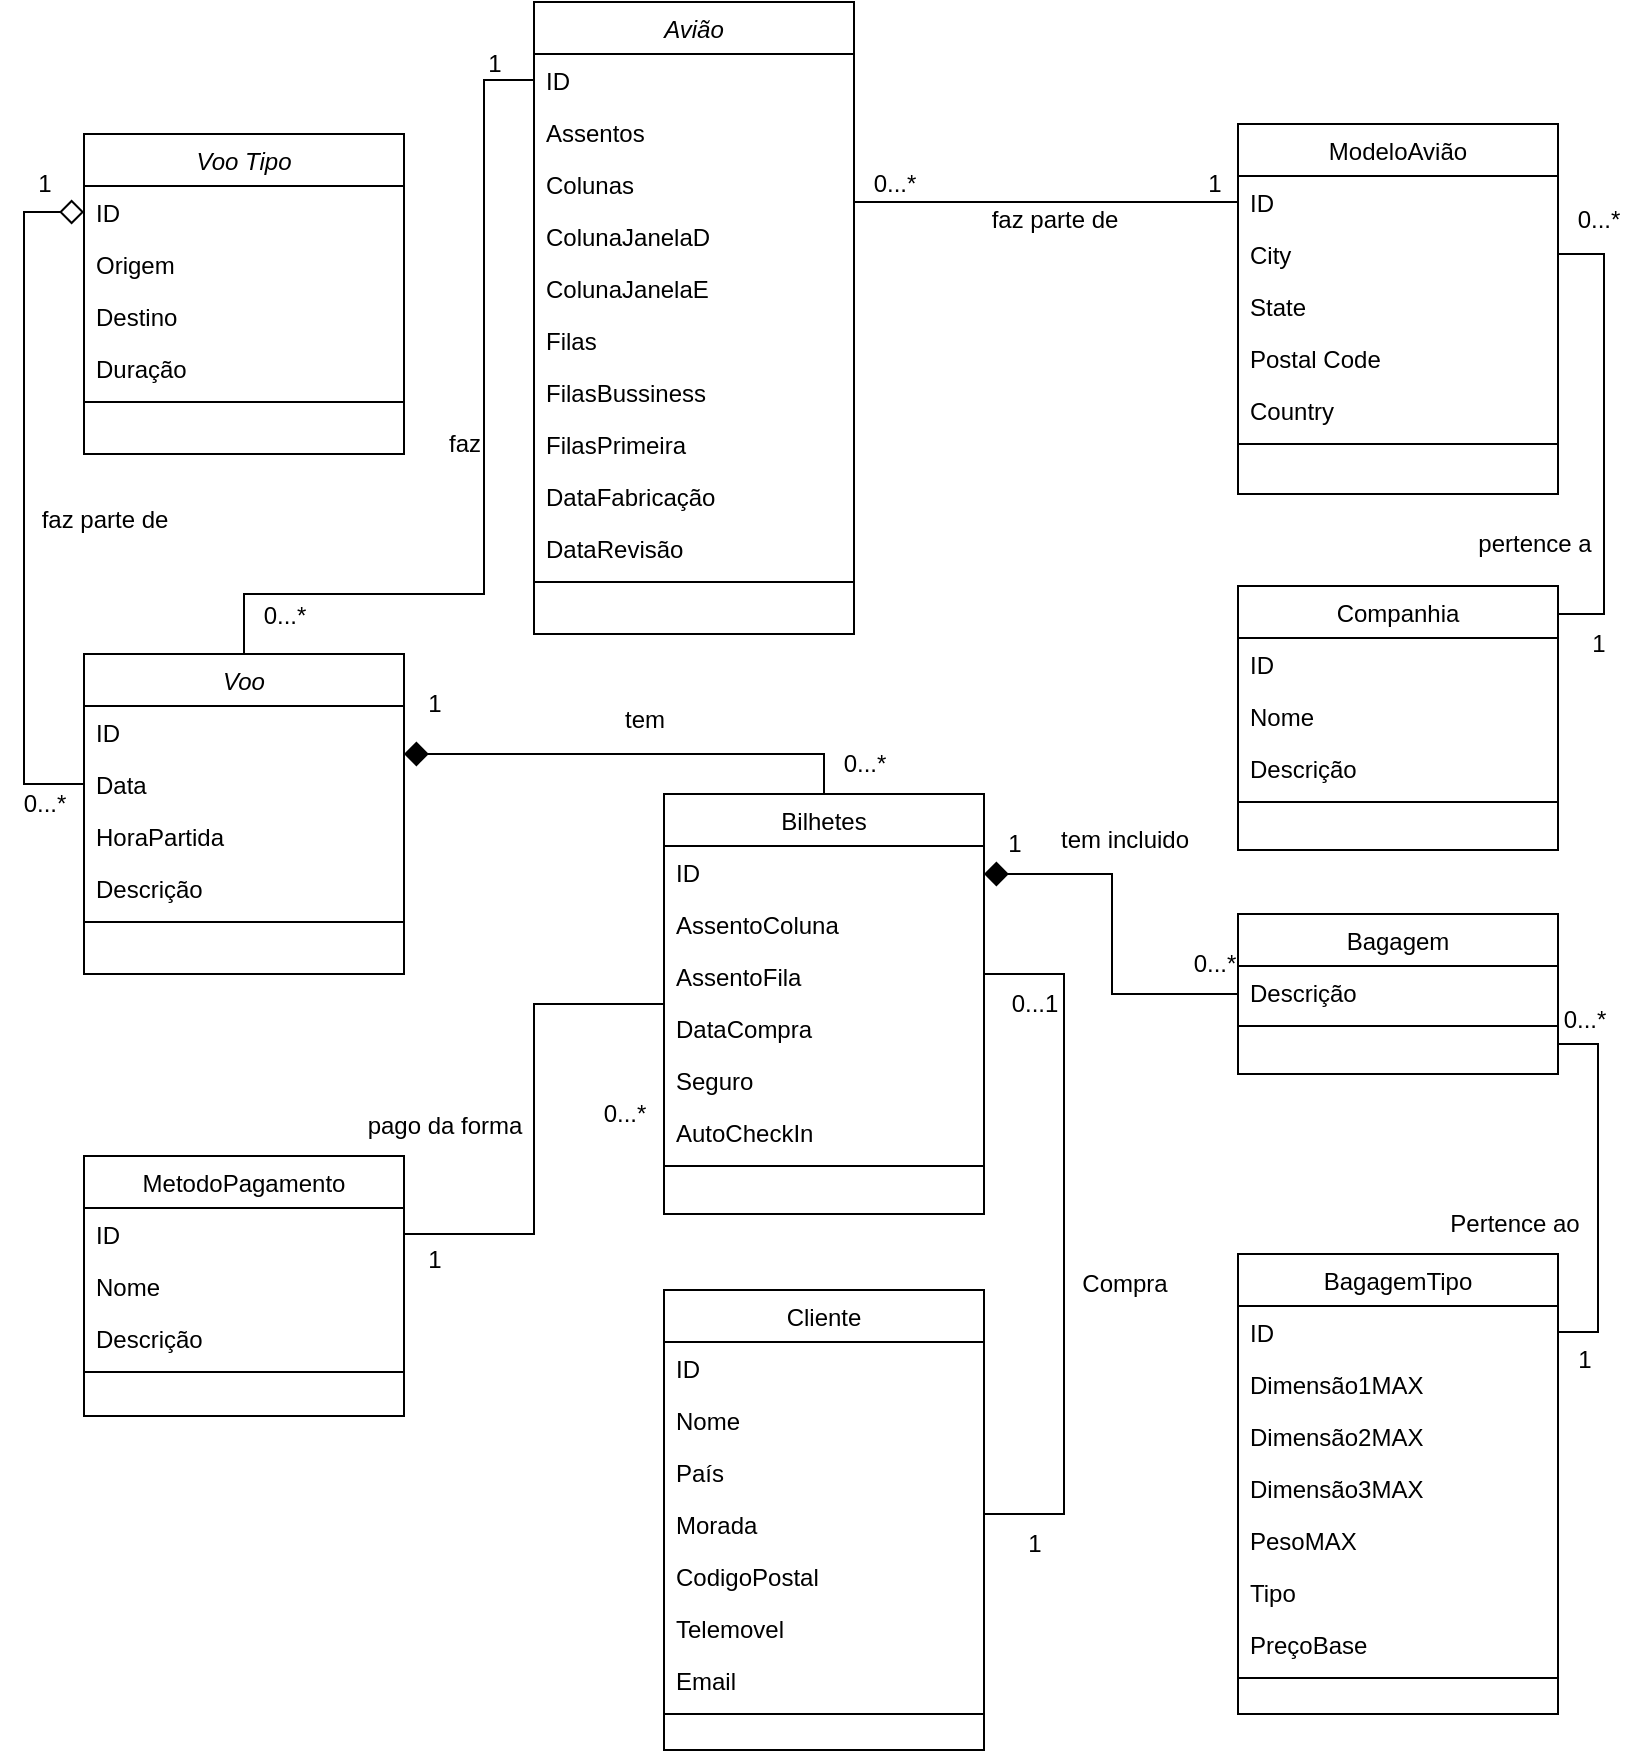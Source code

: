 <mxfile version="22.1.17" type="device">
  <diagram id="C5RBs43oDa-KdzZeNtuy" name="Page-1">
    <mxGraphModel dx="1434" dy="772" grid="1" gridSize="10" guides="1" tooltips="1" connect="1" arrows="1" fold="1" page="1" pageScale="1" pageWidth="827" pageHeight="1169" math="0" shadow="0">
      <root>
        <mxCell id="WIyWlLk6GJQsqaUBKTNV-0" />
        <mxCell id="WIyWlLk6GJQsqaUBKTNV-1" parent="WIyWlLk6GJQsqaUBKTNV-0" />
        <mxCell id="zkfFHV4jXpPFQw0GAbJ--0" value="Avião" style="swimlane;fontStyle=2;align=center;verticalAlign=top;childLayout=stackLayout;horizontal=1;startSize=26;horizontalStack=0;resizeParent=1;resizeLast=0;collapsible=1;marginBottom=0;rounded=0;shadow=0;strokeWidth=1;" parent="WIyWlLk6GJQsqaUBKTNV-1" vertex="1">
          <mxGeometry x="275" y="14" width="160" height="316" as="geometry">
            <mxRectangle x="230" y="140" width="160" height="26" as="alternateBounds" />
          </mxGeometry>
        </mxCell>
        <mxCell id="zkfFHV4jXpPFQw0GAbJ--1" value="ID" style="text;align=left;verticalAlign=top;spacingLeft=4;spacingRight=4;overflow=hidden;rotatable=0;points=[[0,0.5],[1,0.5]];portConstraint=eastwest;" parent="zkfFHV4jXpPFQw0GAbJ--0" vertex="1">
          <mxGeometry y="26" width="160" height="26" as="geometry" />
        </mxCell>
        <mxCell id="zkfFHV4jXpPFQw0GAbJ--3" value="Assentos" style="text;align=left;verticalAlign=top;spacingLeft=4;spacingRight=4;overflow=hidden;rotatable=0;points=[[0,0.5],[1,0.5]];portConstraint=eastwest;rounded=0;shadow=0;html=0;" parent="zkfFHV4jXpPFQw0GAbJ--0" vertex="1">
          <mxGeometry y="52" width="160" height="26" as="geometry" />
        </mxCell>
        <mxCell id="Wv0Kw1sdwFfKHBFZQOiC-17" value="Colunas" style="text;align=left;verticalAlign=top;spacingLeft=4;spacingRight=4;overflow=hidden;rotatable=0;points=[[0,0.5],[1,0.5]];portConstraint=eastwest;rounded=0;shadow=0;html=0;" parent="zkfFHV4jXpPFQw0GAbJ--0" vertex="1">
          <mxGeometry y="78" width="160" height="26" as="geometry" />
        </mxCell>
        <mxCell id="Wv0Kw1sdwFfKHBFZQOiC-18" value="ColunaJanelaD" style="text;align=left;verticalAlign=top;spacingLeft=4;spacingRight=4;overflow=hidden;rotatable=0;points=[[0,0.5],[1,0.5]];portConstraint=eastwest;rounded=0;shadow=0;html=0;" parent="zkfFHV4jXpPFQw0GAbJ--0" vertex="1">
          <mxGeometry y="104" width="160" height="26" as="geometry" />
        </mxCell>
        <mxCell id="Wv0Kw1sdwFfKHBFZQOiC-19" value="ColunaJanelaE" style="text;align=left;verticalAlign=top;spacingLeft=4;spacingRight=4;overflow=hidden;rotatable=0;points=[[0,0.5],[1,0.5]];portConstraint=eastwest;rounded=0;shadow=0;html=0;" parent="zkfFHV4jXpPFQw0GAbJ--0" vertex="1">
          <mxGeometry y="130" width="160" height="26" as="geometry" />
        </mxCell>
        <mxCell id="Wv0Kw1sdwFfKHBFZQOiC-20" value="Filas" style="text;align=left;verticalAlign=top;spacingLeft=4;spacingRight=4;overflow=hidden;rotatable=0;points=[[0,0.5],[1,0.5]];portConstraint=eastwest;rounded=0;shadow=0;html=0;" parent="zkfFHV4jXpPFQw0GAbJ--0" vertex="1">
          <mxGeometry y="156" width="160" height="26" as="geometry" />
        </mxCell>
        <mxCell id="Wv0Kw1sdwFfKHBFZQOiC-21" value="FilasBussiness" style="text;align=left;verticalAlign=top;spacingLeft=4;spacingRight=4;overflow=hidden;rotatable=0;points=[[0,0.5],[1,0.5]];portConstraint=eastwest;rounded=0;shadow=0;html=0;" parent="zkfFHV4jXpPFQw0GAbJ--0" vertex="1">
          <mxGeometry y="182" width="160" height="26" as="geometry" />
        </mxCell>
        <mxCell id="Wv0Kw1sdwFfKHBFZQOiC-22" value="FilasPrimeira" style="text;align=left;verticalAlign=top;spacingLeft=4;spacingRight=4;overflow=hidden;rotatable=0;points=[[0,0.5],[1,0.5]];portConstraint=eastwest;rounded=0;shadow=0;html=0;" parent="zkfFHV4jXpPFQw0GAbJ--0" vertex="1">
          <mxGeometry y="208" width="160" height="26" as="geometry" />
        </mxCell>
        <mxCell id="Wv0Kw1sdwFfKHBFZQOiC-23" value="DataFabricação" style="text;align=left;verticalAlign=top;spacingLeft=4;spacingRight=4;overflow=hidden;rotatable=0;points=[[0,0.5],[1,0.5]];portConstraint=eastwest;rounded=0;shadow=0;html=0;" parent="zkfFHV4jXpPFQw0GAbJ--0" vertex="1">
          <mxGeometry y="234" width="160" height="26" as="geometry" />
        </mxCell>
        <mxCell id="Wv0Kw1sdwFfKHBFZQOiC-24" value="DataRevisão" style="text;align=left;verticalAlign=top;spacingLeft=4;spacingRight=4;overflow=hidden;rotatable=0;points=[[0,0.5],[1,0.5]];portConstraint=eastwest;rounded=0;shadow=0;html=0;" parent="zkfFHV4jXpPFQw0GAbJ--0" vertex="1">
          <mxGeometry y="260" width="160" height="26" as="geometry" />
        </mxCell>
        <mxCell id="HFDflKQGZGlNmshFSB-5-81" value="" style="line;html=1;strokeWidth=1;align=left;verticalAlign=middle;spacingTop=-1;spacingLeft=3;spacingRight=3;rotatable=0;labelPosition=right;points=[];portConstraint=eastwest;" vertex="1" parent="zkfFHV4jXpPFQw0GAbJ--0">
          <mxGeometry y="286" width="160" height="8" as="geometry" />
        </mxCell>
        <mxCell id="zkfFHV4jXpPFQw0GAbJ--6" value="Cliente" style="swimlane;fontStyle=0;align=center;verticalAlign=top;childLayout=stackLayout;horizontal=1;startSize=26;horizontalStack=0;resizeParent=1;resizeLast=0;collapsible=1;marginBottom=0;rounded=0;shadow=0;strokeWidth=1;" parent="WIyWlLk6GJQsqaUBKTNV-1" vertex="1">
          <mxGeometry x="340" y="658" width="160" height="230" as="geometry">
            <mxRectangle x="90" y="600" width="160" height="26" as="alternateBounds" />
          </mxGeometry>
        </mxCell>
        <mxCell id="zkfFHV4jXpPFQw0GAbJ--7" value="ID" style="text;align=left;verticalAlign=top;spacingLeft=4;spacingRight=4;overflow=hidden;rotatable=0;points=[[0,0.5],[1,0.5]];portConstraint=eastwest;" parent="zkfFHV4jXpPFQw0GAbJ--6" vertex="1">
          <mxGeometry y="26" width="160" height="26" as="geometry" />
        </mxCell>
        <mxCell id="zkfFHV4jXpPFQw0GAbJ--8" value="Nome" style="text;align=left;verticalAlign=top;spacingLeft=4;spacingRight=4;overflow=hidden;rotatable=0;points=[[0,0.5],[1,0.5]];portConstraint=eastwest;rounded=0;shadow=0;html=0;" parent="zkfFHV4jXpPFQw0GAbJ--6" vertex="1">
          <mxGeometry y="52" width="160" height="26" as="geometry" />
        </mxCell>
        <mxCell id="nn8XLu67sMLuScSWn0Wt-12" value="País" style="text;align=left;verticalAlign=top;spacingLeft=4;spacingRight=4;overflow=hidden;rotatable=0;points=[[0,0.5],[1,0.5]];portConstraint=eastwest;rounded=0;shadow=0;html=0;" parent="zkfFHV4jXpPFQw0GAbJ--6" vertex="1">
          <mxGeometry y="78" width="160" height="26" as="geometry" />
        </mxCell>
        <mxCell id="HFDflKQGZGlNmshFSB-5-25" value="Morada" style="text;align=left;verticalAlign=top;spacingLeft=4;spacingRight=4;overflow=hidden;rotatable=0;points=[[0,0.5],[1,0.5]];portConstraint=eastwest;rounded=0;shadow=0;html=0;" vertex="1" parent="zkfFHV4jXpPFQw0GAbJ--6">
          <mxGeometry y="104" width="160" height="26" as="geometry" />
        </mxCell>
        <mxCell id="HFDflKQGZGlNmshFSB-5-26" value="CodigoPostal" style="text;align=left;verticalAlign=top;spacingLeft=4;spacingRight=4;overflow=hidden;rotatable=0;points=[[0,0.5],[1,0.5]];portConstraint=eastwest;rounded=0;shadow=0;html=0;" vertex="1" parent="zkfFHV4jXpPFQw0GAbJ--6">
          <mxGeometry y="130" width="160" height="26" as="geometry" />
        </mxCell>
        <mxCell id="HFDflKQGZGlNmshFSB-5-27" value="Telemovel" style="text;align=left;verticalAlign=top;spacingLeft=4;spacingRight=4;overflow=hidden;rotatable=0;points=[[0,0.5],[1,0.5]];portConstraint=eastwest;rounded=0;shadow=0;html=0;" vertex="1" parent="zkfFHV4jXpPFQw0GAbJ--6">
          <mxGeometry y="156" width="160" height="26" as="geometry" />
        </mxCell>
        <mxCell id="HFDflKQGZGlNmshFSB-5-28" value="Email" style="text;align=left;verticalAlign=top;spacingLeft=4;spacingRight=4;overflow=hidden;rotatable=0;points=[[0,0.5],[1,0.5]];portConstraint=eastwest;rounded=0;shadow=0;html=0;" vertex="1" parent="zkfFHV4jXpPFQw0GAbJ--6">
          <mxGeometry y="182" width="160" height="26" as="geometry" />
        </mxCell>
        <mxCell id="HFDflKQGZGlNmshFSB-5-44" value="" style="line;html=1;strokeWidth=1;align=left;verticalAlign=middle;spacingTop=-1;spacingLeft=3;spacingRight=3;rotatable=0;labelPosition=right;points=[];portConstraint=eastwest;" vertex="1" parent="zkfFHV4jXpPFQw0GAbJ--6">
          <mxGeometry y="208" width="160" height="8" as="geometry" />
        </mxCell>
        <mxCell id="zkfFHV4jXpPFQw0GAbJ--12" value="" style="endArrow=none;endSize=10;endFill=0;shadow=0;strokeWidth=1;rounded=0;edgeStyle=orthogonalEdgeStyle;elbow=vertical;" parent="WIyWlLk6GJQsqaUBKTNV-1" source="zkfFHV4jXpPFQw0GAbJ--6" edge="1">
          <mxGeometry width="160" relative="1" as="geometry">
            <mxPoint x="170" y="443" as="sourcePoint" />
            <mxPoint x="500" y="500" as="targetPoint" />
            <Array as="points">
              <mxPoint x="540" y="770" />
              <mxPoint x="540" y="500" />
            </Array>
          </mxGeometry>
        </mxCell>
        <mxCell id="zkfFHV4jXpPFQw0GAbJ--17" value="ModeloAvião" style="swimlane;fontStyle=0;align=center;verticalAlign=top;childLayout=stackLayout;horizontal=1;startSize=26;horizontalStack=0;resizeParent=1;resizeLast=0;collapsible=1;marginBottom=0;rounded=0;shadow=0;strokeWidth=1;" parent="WIyWlLk6GJQsqaUBKTNV-1" vertex="1">
          <mxGeometry x="627" y="75" width="160" height="185" as="geometry">
            <mxRectangle x="550" y="140" width="160" height="26" as="alternateBounds" />
          </mxGeometry>
        </mxCell>
        <mxCell id="zkfFHV4jXpPFQw0GAbJ--18" value="ID" style="text;align=left;verticalAlign=top;spacingLeft=4;spacingRight=4;overflow=hidden;rotatable=0;points=[[0,0.5],[1,0.5]];portConstraint=eastwest;" parent="zkfFHV4jXpPFQw0GAbJ--17" vertex="1">
          <mxGeometry y="26" width="160" height="26" as="geometry" />
        </mxCell>
        <mxCell id="zkfFHV4jXpPFQw0GAbJ--19" value="City" style="text;align=left;verticalAlign=top;spacingLeft=4;spacingRight=4;overflow=hidden;rotatable=0;points=[[0,0.5],[1,0.5]];portConstraint=eastwest;rounded=0;shadow=0;html=0;" parent="zkfFHV4jXpPFQw0GAbJ--17" vertex="1">
          <mxGeometry y="52" width="160" height="26" as="geometry" />
        </mxCell>
        <mxCell id="zkfFHV4jXpPFQw0GAbJ--20" value="State" style="text;align=left;verticalAlign=top;spacingLeft=4;spacingRight=4;overflow=hidden;rotatable=0;points=[[0,0.5],[1,0.5]];portConstraint=eastwest;rounded=0;shadow=0;html=0;" parent="zkfFHV4jXpPFQw0GAbJ--17" vertex="1">
          <mxGeometry y="78" width="160" height="26" as="geometry" />
        </mxCell>
        <mxCell id="zkfFHV4jXpPFQw0GAbJ--21" value="Postal Code" style="text;align=left;verticalAlign=top;spacingLeft=4;spacingRight=4;overflow=hidden;rotatable=0;points=[[0,0.5],[1,0.5]];portConstraint=eastwest;rounded=0;shadow=0;html=0;" parent="zkfFHV4jXpPFQw0GAbJ--17" vertex="1">
          <mxGeometry y="104" width="160" height="26" as="geometry" />
        </mxCell>
        <mxCell id="zkfFHV4jXpPFQw0GAbJ--22" value="Country" style="text;align=left;verticalAlign=top;spacingLeft=4;spacingRight=4;overflow=hidden;rotatable=0;points=[[0,0.5],[1,0.5]];portConstraint=eastwest;rounded=0;shadow=0;html=0;" parent="zkfFHV4jXpPFQw0GAbJ--17" vertex="1">
          <mxGeometry y="130" width="160" height="26" as="geometry" />
        </mxCell>
        <mxCell id="HFDflKQGZGlNmshFSB-5-82" value="" style="line;html=1;strokeWidth=1;align=left;verticalAlign=middle;spacingTop=-1;spacingLeft=3;spacingRight=3;rotatable=0;labelPosition=right;points=[];portConstraint=eastwest;" vertex="1" parent="zkfFHV4jXpPFQw0GAbJ--17">
          <mxGeometry y="156" width="160" height="8" as="geometry" />
        </mxCell>
        <mxCell id="iLiX_4BjP5xDrhOlssZI-0" style="edgeStyle=orthogonalEdgeStyle;rounded=0;orthogonalLoop=1;jettySize=auto;html=1;endArrow=none;endFill=0;startArrow=diamond;startFill=0;startSize=10;" parent="WIyWlLk6GJQsqaUBKTNV-1" source="nn8XLu67sMLuScSWn0Wt-0" target="nn8XLu67sMLuScSWn0Wt-6" edge="1">
          <mxGeometry relative="1" as="geometry">
            <Array as="points">
              <mxPoint x="20" y="119" />
              <mxPoint x="20" y="405" />
            </Array>
            <mxPoint x="50" y="405" as="targetPoint" />
          </mxGeometry>
        </mxCell>
        <mxCell id="nn8XLu67sMLuScSWn0Wt-0" value="Voo Tipo" style="swimlane;fontStyle=2;align=center;verticalAlign=top;childLayout=stackLayout;horizontal=1;startSize=26;horizontalStack=0;resizeParent=1;resizeLast=0;collapsible=1;marginBottom=0;rounded=0;shadow=0;strokeWidth=1;" parent="WIyWlLk6GJQsqaUBKTNV-1" vertex="1">
          <mxGeometry x="50" y="80" width="160" height="160" as="geometry">
            <mxRectangle x="230" y="140" width="160" height="26" as="alternateBounds" />
          </mxGeometry>
        </mxCell>
        <mxCell id="nn8XLu67sMLuScSWn0Wt-1" value="ID" style="text;align=left;verticalAlign=top;spacingLeft=4;spacingRight=4;overflow=hidden;rotatable=0;points=[[0,0.5],[1,0.5]];portConstraint=eastwest;" parent="nn8XLu67sMLuScSWn0Wt-0" vertex="1">
          <mxGeometry y="26" width="160" height="26" as="geometry" />
        </mxCell>
        <mxCell id="nn8XLu67sMLuScSWn0Wt-2" value="Origem" style="text;align=left;verticalAlign=top;spacingLeft=4;spacingRight=4;overflow=hidden;rotatable=0;points=[[0,0.5],[1,0.5]];portConstraint=eastwest;rounded=0;shadow=0;html=0;" parent="nn8XLu67sMLuScSWn0Wt-0" vertex="1">
          <mxGeometry y="52" width="160" height="26" as="geometry" />
        </mxCell>
        <mxCell id="nn8XLu67sMLuScSWn0Wt-3" value="Destino" style="text;align=left;verticalAlign=top;spacingLeft=4;spacingRight=4;overflow=hidden;rotatable=0;points=[[0,0.5],[1,0.5]];portConstraint=eastwest;rounded=0;shadow=0;html=0;" parent="nn8XLu67sMLuScSWn0Wt-0" vertex="1">
          <mxGeometry y="78" width="160" height="26" as="geometry" />
        </mxCell>
        <mxCell id="Wv0Kw1sdwFfKHBFZQOiC-16" value="Duração" style="text;align=left;verticalAlign=top;spacingLeft=4;spacingRight=4;overflow=hidden;rotatable=0;points=[[0,0.5],[1,0.5]];portConstraint=eastwest;rounded=0;shadow=0;html=0;" parent="nn8XLu67sMLuScSWn0Wt-0" vertex="1">
          <mxGeometry y="104" width="160" height="26" as="geometry" />
        </mxCell>
        <mxCell id="HFDflKQGZGlNmshFSB-5-80" value="" style="line;html=1;strokeWidth=1;align=left;verticalAlign=middle;spacingTop=-1;spacingLeft=3;spacingRight=3;rotatable=0;labelPosition=right;points=[];portConstraint=eastwest;" vertex="1" parent="nn8XLu67sMLuScSWn0Wt-0">
          <mxGeometry y="130" width="160" height="8" as="geometry" />
        </mxCell>
        <mxCell id="nn8XLu67sMLuScSWn0Wt-6" value="Voo" style="swimlane;fontStyle=2;align=center;verticalAlign=top;childLayout=stackLayout;horizontal=1;startSize=26;horizontalStack=0;resizeParent=1;resizeLast=0;collapsible=1;marginBottom=0;rounded=0;shadow=0;strokeWidth=1;" parent="WIyWlLk6GJQsqaUBKTNV-1" vertex="1">
          <mxGeometry x="50" y="340" width="160" height="160" as="geometry">
            <mxRectangle x="230" y="140" width="160" height="26" as="alternateBounds" />
          </mxGeometry>
        </mxCell>
        <mxCell id="nn8XLu67sMLuScSWn0Wt-7" value="ID" style="text;align=left;verticalAlign=top;spacingLeft=4;spacingRight=4;overflow=hidden;rotatable=0;points=[[0,0.5],[1,0.5]];portConstraint=eastwest;" parent="nn8XLu67sMLuScSWn0Wt-6" vertex="1">
          <mxGeometry y="26" width="160" height="26" as="geometry" />
        </mxCell>
        <mxCell id="Wv0Kw1sdwFfKHBFZQOiC-13" value="Data" style="text;align=left;verticalAlign=top;spacingLeft=4;spacingRight=4;overflow=hidden;rotatable=0;points=[[0,0.5],[1,0.5]];portConstraint=eastwest;rounded=0;shadow=0;html=0;" parent="nn8XLu67sMLuScSWn0Wt-6" vertex="1">
          <mxGeometry y="52" width="160" height="26" as="geometry" />
        </mxCell>
        <mxCell id="Wv0Kw1sdwFfKHBFZQOiC-14" value="HoraPartida" style="text;align=left;verticalAlign=top;spacingLeft=4;spacingRight=4;overflow=hidden;rotatable=0;points=[[0,0.5],[1,0.5]];portConstraint=eastwest;rounded=0;shadow=0;html=0;" parent="nn8XLu67sMLuScSWn0Wt-6" vertex="1">
          <mxGeometry y="78" width="160" height="26" as="geometry" />
        </mxCell>
        <mxCell id="Wv0Kw1sdwFfKHBFZQOiC-15" value="Descrição" style="text;align=left;verticalAlign=top;spacingLeft=4;spacingRight=4;overflow=hidden;rotatable=0;points=[[0,0.5],[1,0.5]];portConstraint=eastwest;rounded=0;shadow=0;html=0;" parent="nn8XLu67sMLuScSWn0Wt-6" vertex="1">
          <mxGeometry y="104" width="160" height="26" as="geometry" />
        </mxCell>
        <mxCell id="HFDflKQGZGlNmshFSB-5-79" value="" style="line;html=1;strokeWidth=1;align=left;verticalAlign=middle;spacingTop=-1;spacingLeft=3;spacingRight=3;rotatable=0;labelPosition=right;points=[];portConstraint=eastwest;" vertex="1" parent="nn8XLu67sMLuScSWn0Wt-6">
          <mxGeometry y="130" width="160" height="8" as="geometry" />
        </mxCell>
        <mxCell id="iLiX_4BjP5xDrhOlssZI-1" style="edgeStyle=orthogonalEdgeStyle;rounded=0;orthogonalLoop=1;jettySize=auto;html=1;endArrow=none;endFill=0;" parent="WIyWlLk6GJQsqaUBKTNV-1" source="zkfFHV4jXpPFQw0GAbJ--1" target="nn8XLu67sMLuScSWn0Wt-6" edge="1">
          <mxGeometry relative="1" as="geometry">
            <Array as="points">
              <mxPoint x="250" y="53" />
              <mxPoint x="250" y="310" />
              <mxPoint x="130" y="310" />
            </Array>
            <mxPoint x="130" y="418" as="targetPoint" />
          </mxGeometry>
        </mxCell>
        <mxCell id="iLiX_4BjP5xDrhOlssZI-2" value="0...*" style="text;html=1;align=center;verticalAlign=middle;resizable=0;points=[];autosize=1;strokeColor=none;fillColor=none;" parent="WIyWlLk6GJQsqaUBKTNV-1" vertex="1">
          <mxGeometry x="130" y="306" width="40" height="30" as="geometry" />
        </mxCell>
        <mxCell id="iLiX_4BjP5xDrhOlssZI-3" value="0...*" style="text;html=1;align=center;verticalAlign=middle;resizable=0;points=[];autosize=1;strokeColor=none;fillColor=none;" parent="WIyWlLk6GJQsqaUBKTNV-1" vertex="1">
          <mxGeometry x="10" y="400" width="40" height="30" as="geometry" />
        </mxCell>
        <mxCell id="Wv0Kw1sdwFfKHBFZQOiC-0" value="1" style="text;html=1;align=center;verticalAlign=middle;resizable=0;points=[];autosize=1;strokeColor=none;fillColor=none;" parent="WIyWlLk6GJQsqaUBKTNV-1" vertex="1">
          <mxGeometry x="15" y="90" width="30" height="30" as="geometry" />
        </mxCell>
        <mxCell id="Wv0Kw1sdwFfKHBFZQOiC-1" value="1" style="text;html=1;align=center;verticalAlign=middle;resizable=0;points=[];autosize=1;strokeColor=none;fillColor=none;" parent="WIyWlLk6GJQsqaUBKTNV-1" vertex="1">
          <mxGeometry x="240" y="30" width="30" height="30" as="geometry" />
        </mxCell>
        <mxCell id="Wv0Kw1sdwFfKHBFZQOiC-2" value="Bilhetes" style="swimlane;fontStyle=0;align=center;verticalAlign=top;childLayout=stackLayout;horizontal=1;startSize=26;horizontalStack=0;resizeParent=1;resizeLast=0;collapsible=1;marginBottom=0;rounded=0;shadow=0;strokeWidth=1;" parent="WIyWlLk6GJQsqaUBKTNV-1" vertex="1">
          <mxGeometry x="340" y="410" width="160" height="210" as="geometry">
            <mxRectangle x="90" y="600" width="160" height="26" as="alternateBounds" />
          </mxGeometry>
        </mxCell>
        <mxCell id="Wv0Kw1sdwFfKHBFZQOiC-3" value="ID" style="text;align=left;verticalAlign=top;spacingLeft=4;spacingRight=4;overflow=hidden;rotatable=0;points=[[0,0.5],[1,0.5]];portConstraint=eastwest;" parent="Wv0Kw1sdwFfKHBFZQOiC-2" vertex="1">
          <mxGeometry y="26" width="160" height="26" as="geometry" />
        </mxCell>
        <mxCell id="Wv0Kw1sdwFfKHBFZQOiC-7" value="AssentoColuna" style="text;align=left;verticalAlign=top;spacingLeft=4;spacingRight=4;overflow=hidden;rotatable=0;points=[[0,0.5],[1,0.5]];portConstraint=eastwest;rounded=0;shadow=0;html=0;" parent="Wv0Kw1sdwFfKHBFZQOiC-2" vertex="1">
          <mxGeometry y="52" width="160" height="26" as="geometry" />
        </mxCell>
        <mxCell id="Wv0Kw1sdwFfKHBFZQOiC-8" value="AssentoFila" style="text;align=left;verticalAlign=top;spacingLeft=4;spacingRight=4;overflow=hidden;rotatable=0;points=[[0,0.5],[1,0.5]];portConstraint=eastwest;rounded=0;shadow=0;html=0;" parent="Wv0Kw1sdwFfKHBFZQOiC-2" vertex="1">
          <mxGeometry y="78" width="160" height="26" as="geometry" />
        </mxCell>
        <mxCell id="Wv0Kw1sdwFfKHBFZQOiC-10" value="DataCompra" style="text;align=left;verticalAlign=top;spacingLeft=4;spacingRight=4;overflow=hidden;rotatable=0;points=[[0,0.5],[1,0.5]];portConstraint=eastwest;rounded=0;shadow=0;html=0;" parent="Wv0Kw1sdwFfKHBFZQOiC-2" vertex="1">
          <mxGeometry y="104" width="160" height="26" as="geometry" />
        </mxCell>
        <mxCell id="Wv0Kw1sdwFfKHBFZQOiC-11" value="Seguro" style="text;align=left;verticalAlign=top;spacingLeft=4;spacingRight=4;overflow=hidden;rotatable=0;points=[[0,0.5],[1,0.5]];portConstraint=eastwest;rounded=0;shadow=0;html=0;" parent="Wv0Kw1sdwFfKHBFZQOiC-2" vertex="1">
          <mxGeometry y="130" width="160" height="26" as="geometry" />
        </mxCell>
        <mxCell id="Wv0Kw1sdwFfKHBFZQOiC-12" value="AutoCheckIn" style="text;align=left;verticalAlign=top;spacingLeft=4;spacingRight=4;overflow=hidden;rotatable=0;points=[[0,0.5],[1,0.5]];portConstraint=eastwest;rounded=0;shadow=0;html=0;" parent="Wv0Kw1sdwFfKHBFZQOiC-2" vertex="1">
          <mxGeometry y="156" width="160" height="26" as="geometry" />
        </mxCell>
        <mxCell id="HFDflKQGZGlNmshFSB-5-45" value="" style="line;html=1;strokeWidth=1;align=left;verticalAlign=middle;spacingTop=-1;spacingLeft=3;spacingRight=3;rotatable=0;labelPosition=right;points=[];portConstraint=eastwest;" vertex="1" parent="Wv0Kw1sdwFfKHBFZQOiC-2">
          <mxGeometry y="182" width="160" height="8" as="geometry" />
        </mxCell>
        <mxCell id="Wv0Kw1sdwFfKHBFZQOiC-6" value="" style="endArrow=diamond;endSize=10;endFill=1;shadow=0;strokeWidth=1;rounded=0;edgeStyle=orthogonalEdgeStyle;" parent="WIyWlLk6GJQsqaUBKTNV-1" source="Wv0Kw1sdwFfKHBFZQOiC-2" target="nn8XLu67sMLuScSWn0Wt-6" edge="1">
          <mxGeometry width="160" relative="1" as="geometry">
            <mxPoint x="340" y="475" as="sourcePoint" />
            <mxPoint x="560" y="328" as="targetPoint" />
            <Array as="points">
              <mxPoint x="420" y="390" />
            </Array>
          </mxGeometry>
        </mxCell>
        <mxCell id="HFDflKQGZGlNmshFSB-5-0" value="0...*" style="text;html=1;align=center;verticalAlign=middle;resizable=0;points=[];autosize=1;strokeColor=none;fillColor=none;" vertex="1" parent="WIyWlLk6GJQsqaUBKTNV-1">
          <mxGeometry x="420" y="380" width="40" height="30" as="geometry" />
        </mxCell>
        <mxCell id="HFDflKQGZGlNmshFSB-5-1" value="1" style="text;html=1;align=center;verticalAlign=middle;resizable=0;points=[];autosize=1;strokeColor=none;fillColor=none;" vertex="1" parent="WIyWlLk6GJQsqaUBKTNV-1">
          <mxGeometry x="210" y="350" width="30" height="30" as="geometry" />
        </mxCell>
        <mxCell id="HFDflKQGZGlNmshFSB-5-4" style="edgeStyle=orthogonalEdgeStyle;rounded=0;orthogonalLoop=1;jettySize=auto;html=1;endArrow=none;endFill=0;" edge="1" parent="WIyWlLk6GJQsqaUBKTNV-1" source="zkfFHV4jXpPFQw0GAbJ--18" target="zkfFHV4jXpPFQw0GAbJ--0">
          <mxGeometry relative="1" as="geometry">
            <mxPoint x="435" y="79" as="targetPoint" />
            <Array as="points">
              <mxPoint x="490" y="114" />
              <mxPoint x="490" y="114" />
            </Array>
          </mxGeometry>
        </mxCell>
        <mxCell id="HFDflKQGZGlNmshFSB-5-8" value="faz" style="text;html=1;align=center;verticalAlign=middle;resizable=0;points=[];autosize=1;strokeColor=none;fillColor=none;" vertex="1" parent="WIyWlLk6GJQsqaUBKTNV-1">
          <mxGeometry x="220" y="220" width="40" height="30" as="geometry" />
        </mxCell>
        <mxCell id="HFDflKQGZGlNmshFSB-5-9" value="faz parte de" style="text;html=1;align=center;verticalAlign=middle;resizable=0;points=[];autosize=1;strokeColor=none;fillColor=none;" vertex="1" parent="WIyWlLk6GJQsqaUBKTNV-1">
          <mxGeometry x="490" y="108" width="90" height="30" as="geometry" />
        </mxCell>
        <mxCell id="HFDflKQGZGlNmshFSB-5-10" value="1" style="text;html=1;align=center;verticalAlign=middle;resizable=0;points=[];autosize=1;strokeColor=none;fillColor=none;" vertex="1" parent="WIyWlLk6GJQsqaUBKTNV-1">
          <mxGeometry x="600" y="90" width="30" height="30" as="geometry" />
        </mxCell>
        <mxCell id="HFDflKQGZGlNmshFSB-5-11" value="0...*" style="text;html=1;align=center;verticalAlign=middle;resizable=0;points=[];autosize=1;strokeColor=none;fillColor=none;" vertex="1" parent="WIyWlLk6GJQsqaUBKTNV-1">
          <mxGeometry x="435" y="90" width="40" height="30" as="geometry" />
        </mxCell>
        <mxCell id="HFDflKQGZGlNmshFSB-5-13" value="Companhia" style="swimlane;fontStyle=0;align=center;verticalAlign=top;childLayout=stackLayout;horizontal=1;startSize=26;horizontalStack=0;resizeParent=1;resizeLast=0;collapsible=1;marginBottom=0;rounded=0;shadow=0;strokeWidth=1;" vertex="1" parent="WIyWlLk6GJQsqaUBKTNV-1">
          <mxGeometry x="627" y="306" width="160" height="132" as="geometry">
            <mxRectangle x="550" y="140" width="160" height="26" as="alternateBounds" />
          </mxGeometry>
        </mxCell>
        <mxCell id="HFDflKQGZGlNmshFSB-5-14" value="ID" style="text;align=left;verticalAlign=top;spacingLeft=4;spacingRight=4;overflow=hidden;rotatable=0;points=[[0,0.5],[1,0.5]];portConstraint=eastwest;" vertex="1" parent="HFDflKQGZGlNmshFSB-5-13">
          <mxGeometry y="26" width="160" height="26" as="geometry" />
        </mxCell>
        <mxCell id="HFDflKQGZGlNmshFSB-5-15" value="Nome" style="text;align=left;verticalAlign=top;spacingLeft=4;spacingRight=4;overflow=hidden;rotatable=0;points=[[0,0.5],[1,0.5]];portConstraint=eastwest;rounded=0;shadow=0;html=0;" vertex="1" parent="HFDflKQGZGlNmshFSB-5-13">
          <mxGeometry y="52" width="160" height="26" as="geometry" />
        </mxCell>
        <mxCell id="HFDflKQGZGlNmshFSB-5-16" value="Descrição" style="text;align=left;verticalAlign=top;spacingLeft=4;spacingRight=4;overflow=hidden;rotatable=0;points=[[0,0.5],[1,0.5]];portConstraint=eastwest;rounded=0;shadow=0;html=0;" vertex="1" parent="HFDflKQGZGlNmshFSB-5-13">
          <mxGeometry y="78" width="160" height="26" as="geometry" />
        </mxCell>
        <mxCell id="HFDflKQGZGlNmshFSB-5-19" value="" style="line;html=1;strokeWidth=1;align=left;verticalAlign=middle;spacingTop=-1;spacingLeft=3;spacingRight=3;rotatable=0;labelPosition=right;points=[];portConstraint=eastwest;" vertex="1" parent="HFDflKQGZGlNmshFSB-5-13">
          <mxGeometry y="104" width="160" height="8" as="geometry" />
        </mxCell>
        <mxCell id="HFDflKQGZGlNmshFSB-5-20" style="edgeStyle=orthogonalEdgeStyle;rounded=0;orthogonalLoop=1;jettySize=auto;html=1;endArrow=none;endFill=0;" edge="1" parent="WIyWlLk6GJQsqaUBKTNV-1" source="HFDflKQGZGlNmshFSB-5-13" target="zkfFHV4jXpPFQw0GAbJ--17">
          <mxGeometry relative="1" as="geometry">
            <Array as="points">
              <mxPoint x="810" y="320" />
              <mxPoint x="810" y="140" />
            </Array>
          </mxGeometry>
        </mxCell>
        <mxCell id="HFDflKQGZGlNmshFSB-5-21" value="1" style="text;html=1;align=center;verticalAlign=middle;resizable=0;points=[];autosize=1;strokeColor=none;fillColor=none;" vertex="1" parent="WIyWlLk6GJQsqaUBKTNV-1">
          <mxGeometry x="792" y="320" width="30" height="30" as="geometry" />
        </mxCell>
        <mxCell id="HFDflKQGZGlNmshFSB-5-22" value="0...*" style="text;html=1;align=center;verticalAlign=middle;resizable=0;points=[];autosize=1;strokeColor=none;fillColor=none;" vertex="1" parent="WIyWlLk6GJQsqaUBKTNV-1">
          <mxGeometry x="787" y="108" width="40" height="30" as="geometry" />
        </mxCell>
        <mxCell id="HFDflKQGZGlNmshFSB-5-23" value="pertence a" style="text;html=1;align=center;verticalAlign=middle;resizable=0;points=[];autosize=1;strokeColor=none;fillColor=none;" vertex="1" parent="WIyWlLk6GJQsqaUBKTNV-1">
          <mxGeometry x="735" y="270" width="80" height="30" as="geometry" />
        </mxCell>
        <mxCell id="HFDflKQGZGlNmshFSB-5-24" value="faz parte de" style="text;html=1;align=center;verticalAlign=middle;resizable=0;points=[];autosize=1;strokeColor=none;fillColor=none;" vertex="1" parent="WIyWlLk6GJQsqaUBKTNV-1">
          <mxGeometry x="15" y="258" width="90" height="30" as="geometry" />
        </mxCell>
        <mxCell id="HFDflKQGZGlNmshFSB-5-29" value="0...1" style="text;html=1;align=center;verticalAlign=middle;resizable=0;points=[];autosize=1;strokeColor=none;fillColor=none;" vertex="1" parent="WIyWlLk6GJQsqaUBKTNV-1">
          <mxGeometry x="500" y="500" width="50" height="30" as="geometry" />
        </mxCell>
        <mxCell id="HFDflKQGZGlNmshFSB-5-30" value="1" style="text;html=1;align=center;verticalAlign=middle;resizable=0;points=[];autosize=1;strokeColor=none;fillColor=none;" vertex="1" parent="WIyWlLk6GJQsqaUBKTNV-1">
          <mxGeometry x="510" y="770" width="30" height="30" as="geometry" />
        </mxCell>
        <mxCell id="HFDflKQGZGlNmshFSB-5-31" value="MetodoPagamento" style="swimlane;fontStyle=0;align=center;verticalAlign=top;childLayout=stackLayout;horizontal=1;startSize=26;horizontalStack=0;resizeParent=1;resizeLast=0;collapsible=1;marginBottom=0;rounded=0;shadow=0;strokeWidth=1;" vertex="1" parent="WIyWlLk6GJQsqaUBKTNV-1">
          <mxGeometry x="50" y="591" width="160" height="130" as="geometry">
            <mxRectangle x="90" y="600" width="160" height="26" as="alternateBounds" />
          </mxGeometry>
        </mxCell>
        <mxCell id="HFDflKQGZGlNmshFSB-5-32" value="ID" style="text;align=left;verticalAlign=top;spacingLeft=4;spacingRight=4;overflow=hidden;rotatable=0;points=[[0,0.5],[1,0.5]];portConstraint=eastwest;" vertex="1" parent="HFDflKQGZGlNmshFSB-5-31">
          <mxGeometry y="26" width="160" height="26" as="geometry" />
        </mxCell>
        <mxCell id="HFDflKQGZGlNmshFSB-5-33" value="Nome" style="text;align=left;verticalAlign=top;spacingLeft=4;spacingRight=4;overflow=hidden;rotatable=0;points=[[0,0.5],[1,0.5]];portConstraint=eastwest;rounded=0;shadow=0;html=0;" vertex="1" parent="HFDflKQGZGlNmshFSB-5-31">
          <mxGeometry y="52" width="160" height="26" as="geometry" />
        </mxCell>
        <mxCell id="HFDflKQGZGlNmshFSB-5-34" value="Descrição" style="text;align=left;verticalAlign=top;spacingLeft=4;spacingRight=4;overflow=hidden;rotatable=0;points=[[0,0.5],[1,0.5]];portConstraint=eastwest;rounded=0;shadow=0;html=0;" vertex="1" parent="HFDflKQGZGlNmshFSB-5-31">
          <mxGeometry y="78" width="160" height="26" as="geometry" />
        </mxCell>
        <mxCell id="HFDflKQGZGlNmshFSB-5-40" value="" style="line;html=1;strokeWidth=1;align=left;verticalAlign=middle;spacingTop=-1;spacingLeft=3;spacingRight=3;rotatable=0;labelPosition=right;points=[];portConstraint=eastwest;" vertex="1" parent="HFDflKQGZGlNmshFSB-5-31">
          <mxGeometry y="104" width="160" height="8" as="geometry" />
        </mxCell>
        <mxCell id="HFDflKQGZGlNmshFSB-5-39" style="edgeStyle=orthogonalEdgeStyle;rounded=0;orthogonalLoop=1;jettySize=auto;html=1;endArrow=none;endFill=0;" edge="1" parent="WIyWlLk6GJQsqaUBKTNV-1" source="HFDflKQGZGlNmshFSB-5-32" target="Wv0Kw1sdwFfKHBFZQOiC-2">
          <mxGeometry relative="1" as="geometry">
            <mxPoint x="340" y="527" as="targetPoint" />
          </mxGeometry>
        </mxCell>
        <mxCell id="HFDflKQGZGlNmshFSB-5-41" value="1" style="text;html=1;align=center;verticalAlign=middle;resizable=0;points=[];autosize=1;strokeColor=none;fillColor=none;" vertex="1" parent="WIyWlLk6GJQsqaUBKTNV-1">
          <mxGeometry x="210" y="628" width="30" height="30" as="geometry" />
        </mxCell>
        <mxCell id="HFDflKQGZGlNmshFSB-5-42" value="0...*" style="text;html=1;align=center;verticalAlign=middle;resizable=0;points=[];autosize=1;strokeColor=none;fillColor=none;" vertex="1" parent="WIyWlLk6GJQsqaUBKTNV-1">
          <mxGeometry x="300" y="555" width="40" height="30" as="geometry" />
        </mxCell>
        <mxCell id="HFDflKQGZGlNmshFSB-5-46" value="Bagagem" style="swimlane;fontStyle=0;align=center;verticalAlign=top;childLayout=stackLayout;horizontal=1;startSize=26;horizontalStack=0;resizeParent=1;resizeLast=0;collapsible=1;marginBottom=0;rounded=0;shadow=0;strokeWidth=1;" vertex="1" parent="WIyWlLk6GJQsqaUBKTNV-1">
          <mxGeometry x="627" y="470" width="160" height="80" as="geometry">
            <mxRectangle x="90" y="600" width="160" height="26" as="alternateBounds" />
          </mxGeometry>
        </mxCell>
        <mxCell id="HFDflKQGZGlNmshFSB-5-49" value="Descrição" style="text;align=left;verticalAlign=top;spacingLeft=4;spacingRight=4;overflow=hidden;rotatable=0;points=[[0,0.5],[1,0.5]];portConstraint=eastwest;rounded=0;shadow=0;html=0;" vertex="1" parent="HFDflKQGZGlNmshFSB-5-46">
          <mxGeometry y="26" width="160" height="26" as="geometry" />
        </mxCell>
        <mxCell id="HFDflKQGZGlNmshFSB-5-54" value="" style="line;html=1;strokeWidth=1;align=left;verticalAlign=middle;spacingTop=-1;spacingLeft=3;spacingRight=3;rotatable=0;labelPosition=right;points=[];portConstraint=eastwest;" vertex="1" parent="HFDflKQGZGlNmshFSB-5-46">
          <mxGeometry y="52" width="160" height="8" as="geometry" />
        </mxCell>
        <mxCell id="HFDflKQGZGlNmshFSB-5-55" value="BagagemTipo" style="swimlane;fontStyle=0;align=center;verticalAlign=top;childLayout=stackLayout;horizontal=1;startSize=26;horizontalStack=0;resizeParent=1;resizeLast=0;collapsible=1;marginBottom=0;rounded=0;shadow=0;strokeWidth=1;" vertex="1" parent="WIyWlLk6GJQsqaUBKTNV-1">
          <mxGeometry x="627" y="640" width="160" height="230" as="geometry">
            <mxRectangle x="90" y="600" width="160" height="26" as="alternateBounds" />
          </mxGeometry>
        </mxCell>
        <mxCell id="HFDflKQGZGlNmshFSB-5-56" value="ID" style="text;align=left;verticalAlign=top;spacingLeft=4;spacingRight=4;overflow=hidden;rotatable=0;points=[[0,0.5],[1,0.5]];portConstraint=eastwest;" vertex="1" parent="HFDflKQGZGlNmshFSB-5-55">
          <mxGeometry y="26" width="160" height="26" as="geometry" />
        </mxCell>
        <mxCell id="HFDflKQGZGlNmshFSB-5-57" value="Dimensão1MAX" style="text;align=left;verticalAlign=top;spacingLeft=4;spacingRight=4;overflow=hidden;rotatable=0;points=[[0,0.5],[1,0.5]];portConstraint=eastwest;rounded=0;shadow=0;html=0;" vertex="1" parent="HFDflKQGZGlNmshFSB-5-55">
          <mxGeometry y="52" width="160" height="26" as="geometry" />
        </mxCell>
        <mxCell id="HFDflKQGZGlNmshFSB-5-58" value="Dimensão2MAX" style="text;align=left;verticalAlign=top;spacingLeft=4;spacingRight=4;overflow=hidden;rotatable=0;points=[[0,0.5],[1,0.5]];portConstraint=eastwest;rounded=0;shadow=0;html=0;" vertex="1" parent="HFDflKQGZGlNmshFSB-5-55">
          <mxGeometry y="78" width="160" height="26" as="geometry" />
        </mxCell>
        <mxCell id="HFDflKQGZGlNmshFSB-5-61" value="Dimensão3MAX" style="text;align=left;verticalAlign=top;spacingLeft=4;spacingRight=4;overflow=hidden;rotatable=0;points=[[0,0.5],[1,0.5]];portConstraint=eastwest;rounded=0;shadow=0;html=0;" vertex="1" parent="HFDflKQGZGlNmshFSB-5-55">
          <mxGeometry y="104" width="160" height="26" as="geometry" />
        </mxCell>
        <mxCell id="HFDflKQGZGlNmshFSB-5-62" value="PesoMAX" style="text;align=left;verticalAlign=top;spacingLeft=4;spacingRight=4;overflow=hidden;rotatable=0;points=[[0,0.5],[1,0.5]];portConstraint=eastwest;rounded=0;shadow=0;html=0;" vertex="1" parent="HFDflKQGZGlNmshFSB-5-55">
          <mxGeometry y="130" width="160" height="26" as="geometry" />
        </mxCell>
        <mxCell id="HFDflKQGZGlNmshFSB-5-63" value="Tipo" style="text;align=left;verticalAlign=top;spacingLeft=4;spacingRight=4;overflow=hidden;rotatable=0;points=[[0,0.5],[1,0.5]];portConstraint=eastwest;rounded=0;shadow=0;html=0;" vertex="1" parent="HFDflKQGZGlNmshFSB-5-55">
          <mxGeometry y="156" width="160" height="26" as="geometry" />
        </mxCell>
        <mxCell id="HFDflKQGZGlNmshFSB-5-64" value="PreçoBase" style="text;align=left;verticalAlign=top;spacingLeft=4;spacingRight=4;overflow=hidden;rotatable=0;points=[[0,0.5],[1,0.5]];portConstraint=eastwest;rounded=0;shadow=0;html=0;" vertex="1" parent="HFDflKQGZGlNmshFSB-5-55">
          <mxGeometry y="182" width="160" height="26" as="geometry" />
        </mxCell>
        <mxCell id="HFDflKQGZGlNmshFSB-5-59" value="" style="line;html=1;strokeWidth=1;align=left;verticalAlign=middle;spacingTop=-1;spacingLeft=3;spacingRight=3;rotatable=0;labelPosition=right;points=[];portConstraint=eastwest;" vertex="1" parent="HFDflKQGZGlNmshFSB-5-55">
          <mxGeometry y="208" width="160" height="8" as="geometry" />
        </mxCell>
        <mxCell id="HFDflKQGZGlNmshFSB-5-65" style="edgeStyle=orthogonalEdgeStyle;rounded=0;orthogonalLoop=1;jettySize=auto;html=1;endArrow=diamond;endFill=1;endSize=10;startSize=6;" edge="1" parent="WIyWlLk6GJQsqaUBKTNV-1" target="Wv0Kw1sdwFfKHBFZQOiC-2">
          <mxGeometry relative="1" as="geometry">
            <mxPoint x="627" y="509" as="sourcePoint" />
            <Array as="points">
              <mxPoint x="627" y="510" />
              <mxPoint x="564" y="510" />
              <mxPoint x="564" y="450" />
            </Array>
          </mxGeometry>
        </mxCell>
        <mxCell id="HFDflKQGZGlNmshFSB-5-66" style="edgeStyle=orthogonalEdgeStyle;rounded=0;orthogonalLoop=1;jettySize=auto;html=1;endArrow=none;endFill=0;" edge="1" parent="WIyWlLk6GJQsqaUBKTNV-1" source="HFDflKQGZGlNmshFSB-5-46" target="HFDflKQGZGlNmshFSB-5-55">
          <mxGeometry relative="1" as="geometry">
            <mxPoint x="707" y="522" as="sourcePoint" />
            <Array as="points">
              <mxPoint x="807" y="535" />
              <mxPoint x="807" y="679" />
            </Array>
          </mxGeometry>
        </mxCell>
        <mxCell id="HFDflKQGZGlNmshFSB-5-68" value="1" style="text;html=1;align=center;verticalAlign=middle;resizable=0;points=[];autosize=1;strokeColor=none;fillColor=none;" vertex="1" parent="WIyWlLk6GJQsqaUBKTNV-1">
          <mxGeometry x="500" y="420" width="30" height="30" as="geometry" />
        </mxCell>
        <mxCell id="HFDflKQGZGlNmshFSB-5-69" value="0...*" style="text;html=1;align=center;verticalAlign=middle;resizable=0;points=[];autosize=1;strokeColor=none;fillColor=none;" vertex="1" parent="WIyWlLk6GJQsqaUBKTNV-1">
          <mxGeometry x="595" y="480" width="40" height="30" as="geometry" />
        </mxCell>
        <mxCell id="HFDflKQGZGlNmshFSB-5-70" value="1" style="text;html=1;align=center;verticalAlign=middle;resizable=0;points=[];autosize=1;strokeColor=none;fillColor=none;" vertex="1" parent="WIyWlLk6GJQsqaUBKTNV-1">
          <mxGeometry x="785" y="678" width="30" height="30" as="geometry" />
        </mxCell>
        <mxCell id="HFDflKQGZGlNmshFSB-5-71" value="0...*" style="text;html=1;align=center;verticalAlign=middle;resizable=0;points=[];autosize=1;strokeColor=none;fillColor=none;" vertex="1" parent="WIyWlLk6GJQsqaUBKTNV-1">
          <mxGeometry x="780" y="508" width="40" height="30" as="geometry" />
        </mxCell>
        <mxCell id="HFDflKQGZGlNmshFSB-5-72" value="Compra" style="text;html=1;align=center;verticalAlign=middle;resizable=0;points=[];autosize=1;strokeColor=none;fillColor=none;" vertex="1" parent="WIyWlLk6GJQsqaUBKTNV-1">
          <mxGeometry x="535" y="640" width="70" height="30" as="geometry" />
        </mxCell>
        <mxCell id="HFDflKQGZGlNmshFSB-5-73" value="Pertence ao" style="text;html=1;align=center;verticalAlign=middle;resizable=0;points=[];autosize=1;strokeColor=none;fillColor=none;" vertex="1" parent="WIyWlLk6GJQsqaUBKTNV-1">
          <mxGeometry x="720" y="610" width="90" height="30" as="geometry" />
        </mxCell>
        <mxCell id="HFDflKQGZGlNmshFSB-5-74" value="tem incluido" style="text;html=1;align=center;verticalAlign=middle;resizable=0;points=[];autosize=1;strokeColor=none;fillColor=none;" vertex="1" parent="WIyWlLk6GJQsqaUBKTNV-1">
          <mxGeometry x="525" y="418" width="90" height="30" as="geometry" />
        </mxCell>
        <mxCell id="HFDflKQGZGlNmshFSB-5-75" value="pago da forma" style="text;html=1;align=center;verticalAlign=middle;resizable=0;points=[];autosize=1;strokeColor=none;fillColor=none;" vertex="1" parent="WIyWlLk6GJQsqaUBKTNV-1">
          <mxGeometry x="180" y="561" width="100" height="30" as="geometry" />
        </mxCell>
        <mxCell id="HFDflKQGZGlNmshFSB-5-77" value="tem" style="text;html=1;align=center;verticalAlign=middle;resizable=0;points=[];autosize=1;strokeColor=none;fillColor=none;" vertex="1" parent="WIyWlLk6GJQsqaUBKTNV-1">
          <mxGeometry x="310" y="358" width="40" height="30" as="geometry" />
        </mxCell>
      </root>
    </mxGraphModel>
  </diagram>
</mxfile>
